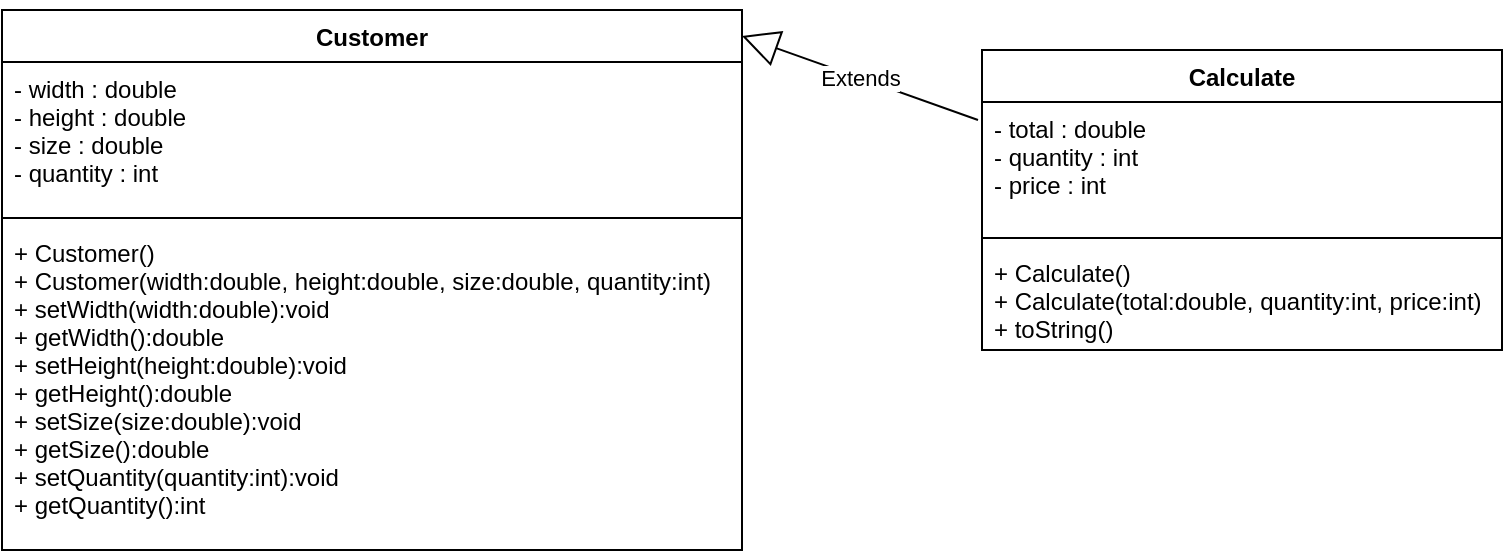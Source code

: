 <mxfile version="13.10.4" type="github">
  <diagram id="C5RBs43oDa-KdzZeNtuy" name="Page-1">
    <mxGraphModel dx="868" dy="492" grid="1" gridSize="10" guides="1" tooltips="1" connect="1" arrows="1" fold="1" page="1" pageScale="1" pageWidth="827" pageHeight="1169" math="0" shadow="0">
      <root>
        <mxCell id="WIyWlLk6GJQsqaUBKTNV-0" />
        <mxCell id="WIyWlLk6GJQsqaUBKTNV-1" parent="WIyWlLk6GJQsqaUBKTNV-0" />
        <mxCell id="0sPjcOeKoFcehSBQwHY8-8" value="Calculate" style="swimlane;fontStyle=1;align=center;verticalAlign=top;childLayout=stackLayout;horizontal=1;startSize=26;horizontalStack=0;resizeParent=1;resizeParentMax=0;resizeLast=0;collapsible=1;marginBottom=0;" vertex="1" parent="WIyWlLk6GJQsqaUBKTNV-1">
          <mxGeometry x="540" y="100" width="260" height="150" as="geometry" />
        </mxCell>
        <mxCell id="0sPjcOeKoFcehSBQwHY8-9" value="- total : double&#xa;- quantity : int&#xa;- price : int&#xa; " style="text;strokeColor=none;fillColor=none;align=left;verticalAlign=top;spacingLeft=4;spacingRight=4;overflow=hidden;rotatable=0;points=[[0,0.5],[1,0.5]];portConstraint=eastwest;" vertex="1" parent="0sPjcOeKoFcehSBQwHY8-8">
          <mxGeometry y="26" width="260" height="64" as="geometry" />
        </mxCell>
        <mxCell id="0sPjcOeKoFcehSBQwHY8-10" value="" style="line;strokeWidth=1;fillColor=none;align=left;verticalAlign=middle;spacingTop=-1;spacingLeft=3;spacingRight=3;rotatable=0;labelPosition=right;points=[];portConstraint=eastwest;" vertex="1" parent="0sPjcOeKoFcehSBQwHY8-8">
          <mxGeometry y="90" width="260" height="8" as="geometry" />
        </mxCell>
        <mxCell id="0sPjcOeKoFcehSBQwHY8-11" value="+ Calculate()&#xa;+ Calculate(total:double, quantity:int, price:int)&#xa;+ toString()&#xa;" style="text;strokeColor=none;fillColor=none;align=left;verticalAlign=top;spacingLeft=4;spacingRight=4;overflow=hidden;rotatable=0;points=[[0,0.5],[1,0.5]];portConstraint=eastwest;" vertex="1" parent="0sPjcOeKoFcehSBQwHY8-8">
          <mxGeometry y="98" width="260" height="52" as="geometry" />
        </mxCell>
        <mxCell id="0sPjcOeKoFcehSBQwHY8-12" value="Customer" style="swimlane;fontStyle=1;align=center;verticalAlign=top;childLayout=stackLayout;horizontal=1;startSize=26;horizontalStack=0;resizeParent=1;resizeParentMax=0;resizeLast=0;collapsible=1;marginBottom=0;" vertex="1" parent="WIyWlLk6GJQsqaUBKTNV-1">
          <mxGeometry x="50" y="80" width="370" height="270" as="geometry" />
        </mxCell>
        <mxCell id="0sPjcOeKoFcehSBQwHY8-13" value="- width : double&#xa;- height : double&#xa;- size : double&#xa;- quantity : int" style="text;strokeColor=none;fillColor=none;align=left;verticalAlign=top;spacingLeft=4;spacingRight=4;overflow=hidden;rotatable=0;points=[[0,0.5],[1,0.5]];portConstraint=eastwest;" vertex="1" parent="0sPjcOeKoFcehSBQwHY8-12">
          <mxGeometry y="26" width="370" height="74" as="geometry" />
        </mxCell>
        <mxCell id="0sPjcOeKoFcehSBQwHY8-14" value="" style="line;strokeWidth=1;fillColor=none;align=left;verticalAlign=middle;spacingTop=-1;spacingLeft=3;spacingRight=3;rotatable=0;labelPosition=right;points=[];portConstraint=eastwest;" vertex="1" parent="0sPjcOeKoFcehSBQwHY8-12">
          <mxGeometry y="100" width="370" height="8" as="geometry" />
        </mxCell>
        <mxCell id="0sPjcOeKoFcehSBQwHY8-15" value="+ Customer()&#xa;+ Customer(width:double, height:double, size:double, quantity:int)&#xa;+ setWidth(width:double):void&#xa;+ getWidth():double&#xa;+ setHeight(height:double):void&#xa;+ getHeight():double&#xa;+ setSize(size:double):void&#xa;+ getSize():double&#xa;+ setQuantity(quantity:int):void&#xa;+ getQuantity():int&#xa;" style="text;strokeColor=none;fillColor=none;align=left;verticalAlign=top;spacingLeft=4;spacingRight=4;overflow=hidden;rotatable=0;points=[[0,0.5],[1,0.5]];portConstraint=eastwest;" vertex="1" parent="0sPjcOeKoFcehSBQwHY8-12">
          <mxGeometry y="108" width="370" height="162" as="geometry" />
        </mxCell>
        <mxCell id="0sPjcOeKoFcehSBQwHY8-16" value="Extends" style="endArrow=block;endSize=16;endFill=0;html=1;" edge="1" parent="WIyWlLk6GJQsqaUBKTNV-1">
          <mxGeometry width="160" relative="1" as="geometry">
            <mxPoint x="538" y="135" as="sourcePoint" />
            <mxPoint x="420" y="93" as="targetPoint" />
          </mxGeometry>
        </mxCell>
      </root>
    </mxGraphModel>
  </diagram>
</mxfile>

